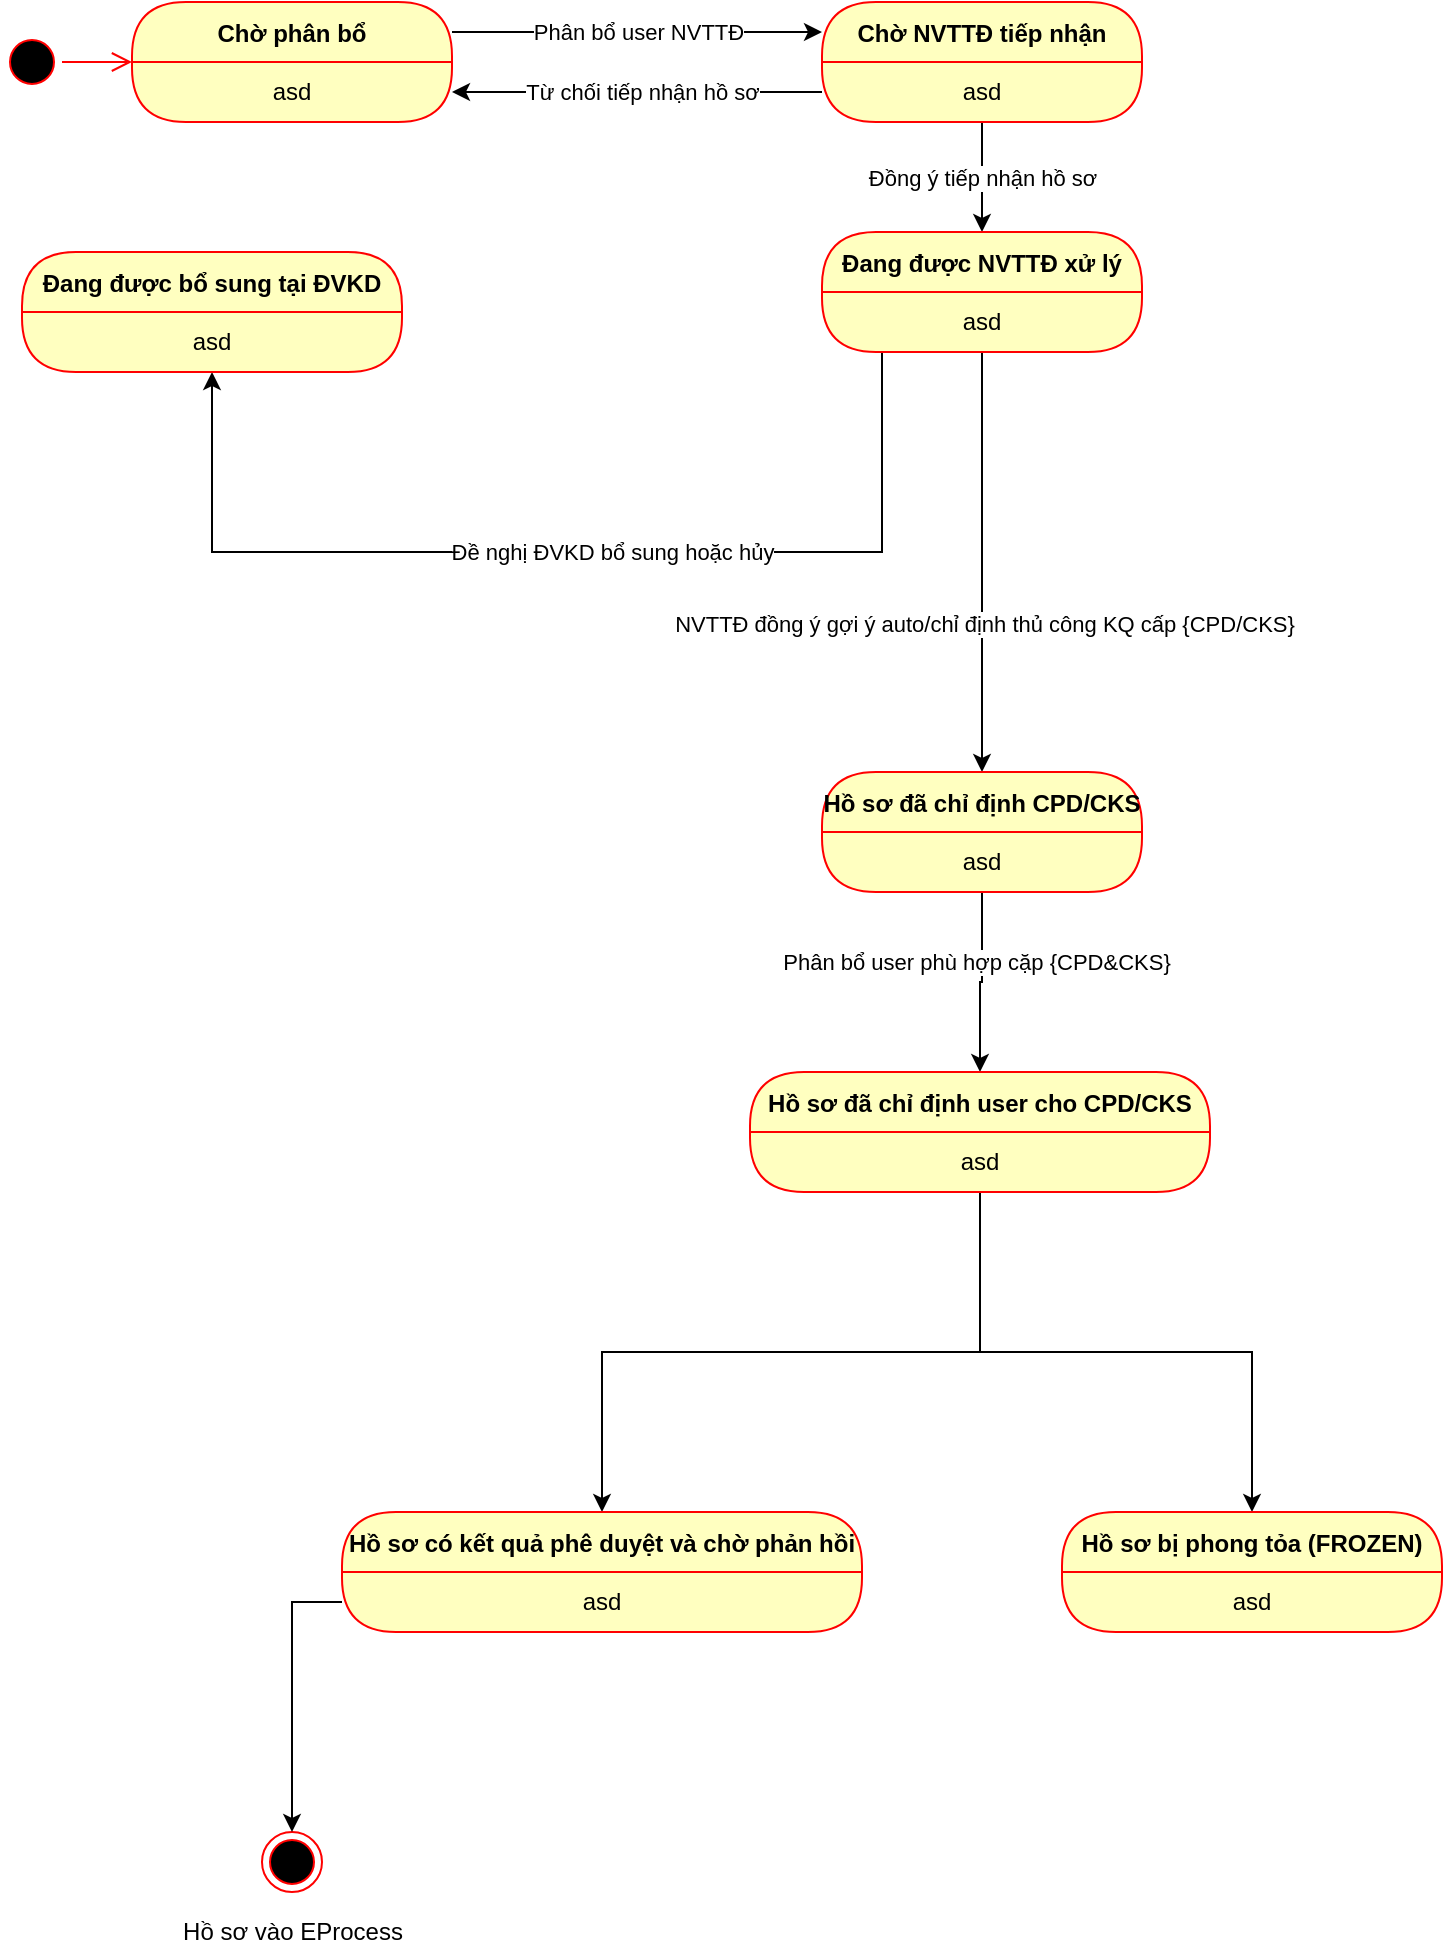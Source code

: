 <mxfile version="16.6.2" type="device"><diagram id="23iRSUPoRavnBvh4doch" name="Page-1"><mxGraphModel dx="1422" dy="753" grid="1" gridSize="10" guides="1" tooltips="1" connect="1" arrows="1" fold="1" page="1" pageScale="1" pageWidth="827" pageHeight="1169" math="0" shadow="0"><root><mxCell id="0"/><mxCell id="1" parent="0"/><mxCell id="JyMQmc5IFU3QY5s1mDOm-10" value="" style="ellipse;html=1;shape=startState;fillColor=#000000;strokeColor=#ff0000;" vertex="1" parent="1"><mxGeometry x="20" y="70" width="30" height="30" as="geometry"/></mxCell><mxCell id="JyMQmc5IFU3QY5s1mDOm-11" value="" style="edgeStyle=orthogonalEdgeStyle;html=1;verticalAlign=bottom;endArrow=open;endSize=8;strokeColor=#ff0000;rounded=0;" edge="1" source="JyMQmc5IFU3QY5s1mDOm-10" parent="1" target="JyMQmc5IFU3QY5s1mDOm-50"><mxGeometry relative="1" as="geometry"><mxPoint x="110" y="85" as="targetPoint"/></mxGeometry></mxCell><mxCell id="JyMQmc5IFU3QY5s1mDOm-49" value="&lt;span style=&quot;color: rgb(0, 0, 0); font-family: helvetica; font-size: 11px; font-style: normal; font-weight: 400; letter-spacing: normal; text-align: center; text-indent: 0px; text-transform: none; word-spacing: 0px; background-color: rgb(255, 255, 255); display: inline; float: none;&quot;&gt;Phân bổ user NVTTĐ&lt;/span&gt;" style="edgeStyle=orthogonalEdgeStyle;rounded=0;orthogonalLoop=1;jettySize=auto;html=1;" edge="1" parent="1" source="JyMQmc5IFU3QY5s1mDOm-50" target="JyMQmc5IFU3QY5s1mDOm-56"><mxGeometry relative="1" as="geometry"><mxPoint x="270" y="85" as="sourcePoint"/><mxPoint x="430" y="85" as="targetPoint"/><Array as="points"><mxPoint x="290" y="70"/><mxPoint x="290" y="70"/></Array></mxGeometry></mxCell><mxCell id="JyMQmc5IFU3QY5s1mDOm-35" value="Đồng ý tiếp nhận hồ sơ" style="edgeStyle=orthogonalEdgeStyle;rounded=0;orthogonalLoop=1;jettySize=auto;html=1;" edge="1" parent="1" source="JyMQmc5IFU3QY5s1mDOm-56" target="JyMQmc5IFU3QY5s1mDOm-58"><mxGeometry relative="1" as="geometry"><mxPoint x="510" y="115" as="sourcePoint"/><mxPoint x="480" y="170" as="targetPoint"/></mxGeometry></mxCell><mxCell id="JyMQmc5IFU3QY5s1mDOm-36" style="edgeStyle=orthogonalEdgeStyle;rounded=0;orthogonalLoop=1;jettySize=auto;html=1;" edge="1" parent="1" source="JyMQmc5IFU3QY5s1mDOm-58" target="JyMQmc5IFU3QY5s1mDOm-60"><mxGeometry relative="1" as="geometry"><mxPoint x="400" y="200" as="sourcePoint"/><mxPoint x="280" y="290" as="targetPoint"/><Array as="points"><mxPoint x="460" y="330"/></Array></mxGeometry></mxCell><mxCell id="JyMQmc5IFU3QY5s1mDOm-73" value="Đề nghị ĐVKD bổ sung hoặc hủy" style="edgeLabel;html=1;align=center;verticalAlign=middle;resizable=0;points=[];" vertex="1" connectable="0" parent="JyMQmc5IFU3QY5s1mDOm-36"><mxGeometry x="-0.05" relative="1" as="geometry"><mxPoint x="14" as="offset"/></mxGeometry></mxCell><mxCell id="JyMQmc5IFU3QY5s1mDOm-40" style="edgeStyle=orthogonalEdgeStyle;rounded=0;orthogonalLoop=1;jettySize=auto;html=1;" edge="1" parent="1" source="JyMQmc5IFU3QY5s1mDOm-58" target="JyMQmc5IFU3QY5s1mDOm-62"><mxGeometry relative="1" as="geometry"><mxPoint x="310" y="350" as="sourcePoint"/><mxPoint x="300" y="460" as="targetPoint"/></mxGeometry></mxCell><mxCell id="JyMQmc5IFU3QY5s1mDOm-74" value="NVTTĐ đồng ý gợi ý auto/chỉ định thủ công KQ cấp {CPD/CKS}" style="edgeLabel;html=1;align=center;verticalAlign=middle;resizable=0;points=[];" vertex="1" connectable="0" parent="JyMQmc5IFU3QY5s1mDOm-40"><mxGeometry x="0.164" y="-2" relative="1" as="geometry"><mxPoint x="3" y="14" as="offset"/></mxGeometry></mxCell><mxCell id="JyMQmc5IFU3QY5s1mDOm-42" style="edgeStyle=orthogonalEdgeStyle;rounded=0;orthogonalLoop=1;jettySize=auto;html=1;" edge="1" parent="1" source="JyMQmc5IFU3QY5s1mDOm-62" target="JyMQmc5IFU3QY5s1mDOm-64"><mxGeometry relative="1" as="geometry"><mxPoint x="300" y="520" as="sourcePoint"/><mxPoint x="315" y="585" as="targetPoint"/></mxGeometry></mxCell><mxCell id="JyMQmc5IFU3QY5s1mDOm-75" value="Phân bổ user phù hợp cặp {CPD&amp;amp;CKS}" style="edgeLabel;html=1;align=center;verticalAlign=middle;resizable=0;points=[];" vertex="1" connectable="0" parent="JyMQmc5IFU3QY5s1mDOm-42"><mxGeometry x="-0.24" y="-3" relative="1" as="geometry"><mxPoint as="offset"/></mxGeometry></mxCell><mxCell id="JyMQmc5IFU3QY5s1mDOm-47" style="edgeStyle=orthogonalEdgeStyle;rounded=0;orthogonalLoop=1;jettySize=auto;html=1;" edge="1" parent="1" source="JyMQmc5IFU3QY5s1mDOm-64" target="JyMQmc5IFU3QY5s1mDOm-68"><mxGeometry relative="1" as="geometry"><mxPoint x="315" y="645" as="sourcePoint"/><mxPoint x="165" y="780" as="targetPoint"/></mxGeometry></mxCell><mxCell id="JyMQmc5IFU3QY5s1mDOm-48" style="edgeStyle=orthogonalEdgeStyle;rounded=0;orthogonalLoop=1;jettySize=auto;html=1;" edge="1" parent="1" source="JyMQmc5IFU3QY5s1mDOm-64" target="JyMQmc5IFU3QY5s1mDOm-66"><mxGeometry relative="1" as="geometry"><mxPoint x="315" y="645" as="sourcePoint"/><mxPoint x="475" y="780" as="targetPoint"/></mxGeometry></mxCell><mxCell id="JyMQmc5IFU3QY5s1mDOm-50" value="Chờ phân bổ" style="swimlane;fontStyle=1;align=center;verticalAlign=middle;childLayout=stackLayout;horizontal=1;startSize=30;horizontalStack=0;resizeParent=0;resizeLast=1;container=0;fontColor=#000000;collapsible=0;rounded=1;arcSize=30;strokeColor=#ff0000;fillColor=#ffffc0;swimlaneFillColor=#ffffc0;dropTarget=0;" vertex="1" parent="1"><mxGeometry x="85" y="55" width="160" height="60" as="geometry"/></mxCell><mxCell id="JyMQmc5IFU3QY5s1mDOm-51" value="asd" style="text;html=1;strokeColor=none;fillColor=none;align=center;verticalAlign=middle;spacingLeft=4;spacingRight=4;whiteSpace=wrap;overflow=hidden;rotatable=0;fontColor=#000000;" vertex="1" parent="JyMQmc5IFU3QY5s1mDOm-50"><mxGeometry y="30" width="160" height="30" as="geometry"/></mxCell><mxCell id="JyMQmc5IFU3QY5s1mDOm-71" style="edgeStyle=orthogonalEdgeStyle;rounded=0;orthogonalLoop=1;jettySize=auto;html=1;" edge="1" parent="1" source="JyMQmc5IFU3QY5s1mDOm-56" target="JyMQmc5IFU3QY5s1mDOm-50"><mxGeometry relative="1" as="geometry"><Array as="points"><mxPoint x="330" y="100"/><mxPoint x="330" y="100"/></Array></mxGeometry></mxCell><mxCell id="JyMQmc5IFU3QY5s1mDOm-72" value="Từ chối tiếp nhận hồ sơ" style="edgeLabel;html=1;align=center;verticalAlign=middle;resizable=0;points=[];" vertex="1" connectable="0" parent="JyMQmc5IFU3QY5s1mDOm-71"><mxGeometry x="0.232" relative="1" as="geometry"><mxPoint x="24" as="offset"/></mxGeometry></mxCell><mxCell id="JyMQmc5IFU3QY5s1mDOm-56" value="Chờ NVTTĐ tiếp nhận" style="swimlane;fontStyle=1;align=center;verticalAlign=middle;childLayout=stackLayout;horizontal=1;startSize=30;horizontalStack=0;resizeParent=0;resizeLast=1;container=0;fontColor=#000000;collapsible=0;rounded=1;arcSize=30;strokeColor=#ff0000;fillColor=#ffffc0;swimlaneFillColor=#ffffc0;dropTarget=0;" vertex="1" parent="1"><mxGeometry x="430" y="55" width="160" height="60" as="geometry"/></mxCell><mxCell id="JyMQmc5IFU3QY5s1mDOm-57" value="asd" style="text;html=1;strokeColor=none;fillColor=none;align=center;verticalAlign=middle;spacingLeft=4;spacingRight=4;whiteSpace=wrap;overflow=hidden;rotatable=0;fontColor=#000000;" vertex="1" parent="JyMQmc5IFU3QY5s1mDOm-56"><mxGeometry y="30" width="160" height="30" as="geometry"/></mxCell><mxCell id="JyMQmc5IFU3QY5s1mDOm-58" value="Đang được NVTTĐ xử lý" style="swimlane;fontStyle=1;align=center;verticalAlign=middle;childLayout=stackLayout;horizontal=1;startSize=30;horizontalStack=0;resizeParent=0;resizeLast=1;container=0;fontColor=#000000;collapsible=0;rounded=1;arcSize=30;strokeColor=#ff0000;fillColor=#ffffc0;swimlaneFillColor=#ffffc0;dropTarget=0;" vertex="1" parent="1"><mxGeometry x="430" y="170" width="160" height="60" as="geometry"/></mxCell><mxCell id="JyMQmc5IFU3QY5s1mDOm-59" value="asd" style="text;html=1;strokeColor=none;fillColor=none;align=center;verticalAlign=middle;spacingLeft=4;spacingRight=4;whiteSpace=wrap;overflow=hidden;rotatable=0;fontColor=#000000;" vertex="1" parent="JyMQmc5IFU3QY5s1mDOm-58"><mxGeometry y="30" width="160" height="30" as="geometry"/></mxCell><mxCell id="JyMQmc5IFU3QY5s1mDOm-60" value="Đang được bổ sung tại ĐVKD" style="swimlane;fontStyle=1;align=center;verticalAlign=middle;childLayout=stackLayout;horizontal=1;startSize=30;horizontalStack=0;resizeParent=0;resizeLast=1;container=0;fontColor=#000000;collapsible=0;rounded=1;arcSize=30;strokeColor=#ff0000;fillColor=#ffffc0;swimlaneFillColor=#ffffc0;dropTarget=0;" vertex="1" parent="1"><mxGeometry x="30" y="180" width="190" height="60" as="geometry"/></mxCell><mxCell id="JyMQmc5IFU3QY5s1mDOm-61" value="asd" style="text;html=1;strokeColor=none;fillColor=none;align=center;verticalAlign=middle;spacingLeft=4;spacingRight=4;whiteSpace=wrap;overflow=hidden;rotatable=0;fontColor=#000000;" vertex="1" parent="JyMQmc5IFU3QY5s1mDOm-60"><mxGeometry y="30" width="190" height="30" as="geometry"/></mxCell><mxCell id="JyMQmc5IFU3QY5s1mDOm-62" value="Hồ sơ đã chỉ định CPD/CKS" style="swimlane;fontStyle=1;align=center;verticalAlign=middle;childLayout=stackLayout;horizontal=1;startSize=30;horizontalStack=0;resizeParent=0;resizeLast=1;container=0;fontColor=#000000;collapsible=0;rounded=1;arcSize=30;strokeColor=#ff0000;fillColor=#ffffc0;swimlaneFillColor=#ffffc0;dropTarget=0;" vertex="1" parent="1"><mxGeometry x="430" y="440" width="160" height="60" as="geometry"/></mxCell><mxCell id="JyMQmc5IFU3QY5s1mDOm-63" value="asd" style="text;html=1;strokeColor=none;fillColor=none;align=center;verticalAlign=middle;spacingLeft=4;spacingRight=4;whiteSpace=wrap;overflow=hidden;rotatable=0;fontColor=#000000;" vertex="1" parent="JyMQmc5IFU3QY5s1mDOm-62"><mxGeometry y="30" width="160" height="30" as="geometry"/></mxCell><mxCell id="JyMQmc5IFU3QY5s1mDOm-64" value="Hồ sơ đã chỉ định user cho CPD/CKS" style="swimlane;fontStyle=1;align=center;verticalAlign=middle;childLayout=stackLayout;horizontal=1;startSize=30;horizontalStack=0;resizeParent=0;resizeLast=1;container=0;fontColor=#000000;collapsible=0;rounded=1;arcSize=30;strokeColor=#ff0000;fillColor=#ffffc0;swimlaneFillColor=#ffffc0;dropTarget=0;" vertex="1" parent="1"><mxGeometry x="394" y="590" width="230" height="60" as="geometry"/></mxCell><mxCell id="JyMQmc5IFU3QY5s1mDOm-65" value="asd" style="text;html=1;strokeColor=none;fillColor=none;align=center;verticalAlign=middle;spacingLeft=4;spacingRight=4;whiteSpace=wrap;overflow=hidden;rotatable=0;fontColor=#000000;" vertex="1" parent="JyMQmc5IFU3QY5s1mDOm-64"><mxGeometry y="30" width="230" height="30" as="geometry"/></mxCell><mxCell id="JyMQmc5IFU3QY5s1mDOm-66" value="Hồ sơ bị phong tỏa (FROZEN)" style="swimlane;fontStyle=1;align=center;verticalAlign=middle;childLayout=stackLayout;horizontal=1;startSize=30;horizontalStack=0;resizeParent=0;resizeLast=1;container=0;fontColor=#000000;collapsible=0;rounded=1;arcSize=30;strokeColor=#ff0000;fillColor=#ffffc0;swimlaneFillColor=#ffffc0;dropTarget=0;" vertex="1" parent="1"><mxGeometry x="550" y="810" width="190" height="60" as="geometry"/></mxCell><mxCell id="JyMQmc5IFU3QY5s1mDOm-67" value="asd" style="text;html=1;strokeColor=none;fillColor=none;align=center;verticalAlign=middle;spacingLeft=4;spacingRight=4;whiteSpace=wrap;overflow=hidden;rotatable=0;fontColor=#000000;" vertex="1" parent="JyMQmc5IFU3QY5s1mDOm-66"><mxGeometry y="30" width="190" height="30" as="geometry"/></mxCell><mxCell id="JyMQmc5IFU3QY5s1mDOm-68" value="Hồ sơ có kết quả phê duyệt và chờ phản hồi" style="swimlane;fontStyle=1;align=center;verticalAlign=middle;childLayout=stackLayout;horizontal=1;startSize=30;horizontalStack=0;resizeParent=0;resizeLast=1;container=0;fontColor=#000000;collapsible=0;rounded=1;arcSize=30;strokeColor=#ff0000;fillColor=#ffffc0;swimlaneFillColor=#ffffc0;dropTarget=0;" vertex="1" parent="1"><mxGeometry x="190" y="810" width="260" height="60" as="geometry"/></mxCell><mxCell id="JyMQmc5IFU3QY5s1mDOm-69" value="asd" style="text;html=1;strokeColor=none;fillColor=none;align=center;verticalAlign=middle;spacingLeft=4;spacingRight=4;whiteSpace=wrap;overflow=hidden;rotatable=0;fontColor=#000000;" vertex="1" parent="JyMQmc5IFU3QY5s1mDOm-68"><mxGeometry y="30" width="260" height="30" as="geometry"/></mxCell><mxCell id="JyMQmc5IFU3QY5s1mDOm-80" value="" style="group" vertex="1" connectable="0" parent="1"><mxGeometry x="100" y="970" width="130" height="60" as="geometry"/></mxCell><mxCell id="JyMQmc5IFU3QY5s1mDOm-78" value="" style="ellipse;html=1;shape=endState;fillColor=#000000;strokeColor=#ff0000;" vertex="1" parent="JyMQmc5IFU3QY5s1mDOm-80"><mxGeometry x="50" width="30" height="30" as="geometry"/></mxCell><mxCell id="JyMQmc5IFU3QY5s1mDOm-79" value="Hồ sơ vào EProcess" style="text;html=1;align=center;verticalAlign=middle;resizable=0;points=[];autosize=1;strokeColor=none;fillColor=none;" vertex="1" parent="JyMQmc5IFU3QY5s1mDOm-80"><mxGeometry y="40" width="130" height="20" as="geometry"/></mxCell><mxCell id="JyMQmc5IFU3QY5s1mDOm-81" style="edgeStyle=orthogonalEdgeStyle;rounded=0;orthogonalLoop=1;jettySize=auto;html=1;" edge="1" parent="1" source="JyMQmc5IFU3QY5s1mDOm-69" target="JyMQmc5IFU3QY5s1mDOm-78"><mxGeometry relative="1" as="geometry"/></mxCell></root></mxGraphModel></diagram></mxfile>
